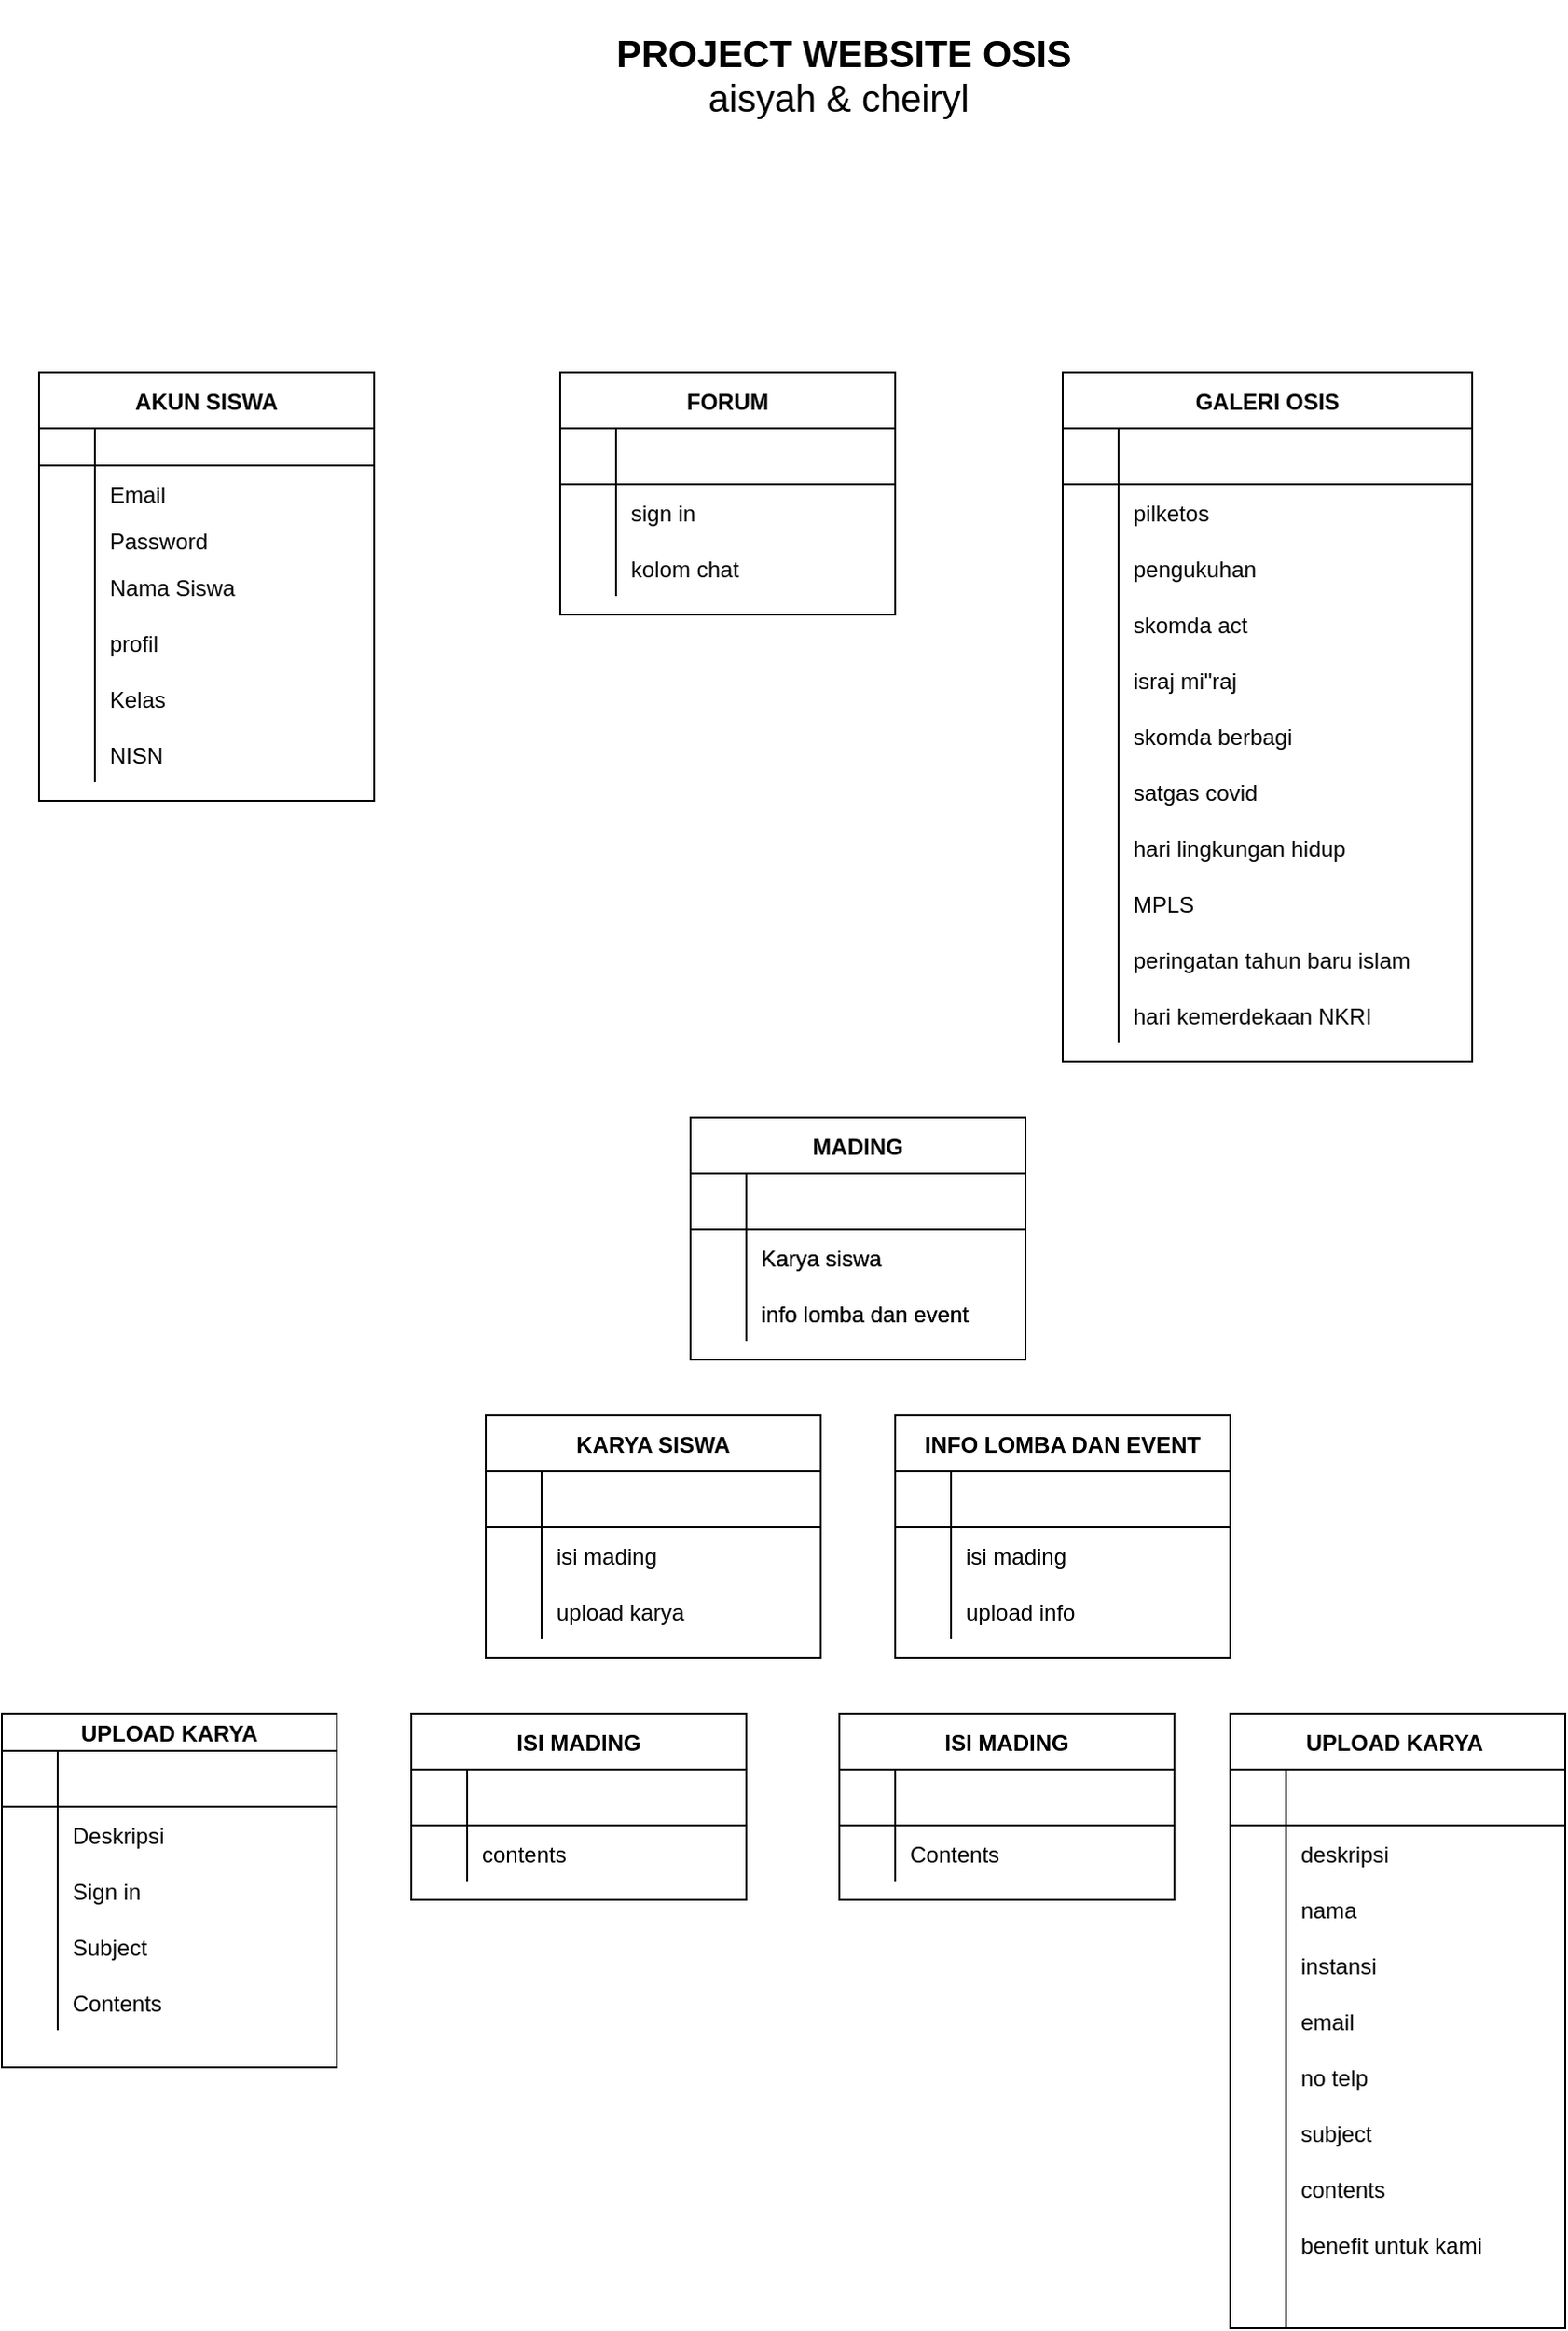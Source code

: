 <mxfile version="15.1.4" type="github">
  <diagram id="heyDnT-MD-f0kGU7w2JP" name="Page-1">
    <mxGraphModel dx="2090" dy="643" grid="1" gridSize="10" guides="1" tooltips="1" connect="1" arrows="1" fold="1" page="1" pageScale="1" pageWidth="850" pageHeight="1100" math="0" shadow="0">
      <root>
        <mxCell id="0" />
        <mxCell id="1" parent="0" />
        <mxCell id="hjJ_T7TfcstUG2nuirOJ-7" value="AKUN SISWA" style="shape=table;startSize=30;container=1;collapsible=1;childLayout=tableLayout;fixedRows=1;rowLines=0;fontStyle=1;align=center;resizeLast=1;" parent="1" vertex="1">
          <mxGeometry x="-820" y="240" width="180" height="230" as="geometry" />
        </mxCell>
        <mxCell id="hjJ_T7TfcstUG2nuirOJ-8" value="" style="shape=partialRectangle;collapsible=0;dropTarget=0;pointerEvents=0;fillColor=none;top=0;left=0;bottom=1;right=0;points=[[0,0.5],[1,0.5]];portConstraint=eastwest;" parent="hjJ_T7TfcstUG2nuirOJ-7" vertex="1">
          <mxGeometry y="30" width="180" height="20" as="geometry" />
        </mxCell>
        <mxCell id="hjJ_T7TfcstUG2nuirOJ-9" value="" style="shape=partialRectangle;connectable=0;fillColor=none;top=0;left=0;bottom=0;right=0;fontStyle=1;overflow=hidden;" parent="hjJ_T7TfcstUG2nuirOJ-8" vertex="1">
          <mxGeometry width="30" height="20" as="geometry" />
        </mxCell>
        <mxCell id="hjJ_T7TfcstUG2nuirOJ-10" value="" style="shape=partialRectangle;connectable=0;fillColor=none;top=0;left=0;bottom=0;right=0;align=left;spacingLeft=6;fontStyle=5;overflow=hidden;" parent="hjJ_T7TfcstUG2nuirOJ-8" vertex="1">
          <mxGeometry x="30" width="150" height="20" as="geometry" />
        </mxCell>
        <mxCell id="hjJ_T7TfcstUG2nuirOJ-11" value="" style="shape=partialRectangle;collapsible=0;dropTarget=0;pointerEvents=0;fillColor=none;top=0;left=0;bottom=0;right=0;points=[[0,0.5],[1,0.5]];portConstraint=eastwest;" parent="hjJ_T7TfcstUG2nuirOJ-7" vertex="1">
          <mxGeometry y="50" width="180" height="30" as="geometry" />
        </mxCell>
        <mxCell id="hjJ_T7TfcstUG2nuirOJ-12" value="" style="shape=partialRectangle;connectable=0;fillColor=none;top=0;left=0;bottom=0;right=0;editable=1;overflow=hidden;" parent="hjJ_T7TfcstUG2nuirOJ-11" vertex="1">
          <mxGeometry width="30" height="30" as="geometry" />
        </mxCell>
        <mxCell id="hjJ_T7TfcstUG2nuirOJ-13" value="Email" style="shape=partialRectangle;connectable=0;fillColor=none;top=0;left=0;bottom=0;right=0;align=left;spacingLeft=6;overflow=hidden;" parent="hjJ_T7TfcstUG2nuirOJ-11" vertex="1">
          <mxGeometry x="30" width="150" height="30" as="geometry" />
        </mxCell>
        <mxCell id="hjJ_T7TfcstUG2nuirOJ-14" value="" style="shape=partialRectangle;collapsible=0;dropTarget=0;pointerEvents=0;fillColor=none;top=0;left=0;bottom=0;right=0;points=[[0,0.5],[1,0.5]];portConstraint=eastwest;" parent="hjJ_T7TfcstUG2nuirOJ-7" vertex="1">
          <mxGeometry y="80" width="180" height="20" as="geometry" />
        </mxCell>
        <mxCell id="hjJ_T7TfcstUG2nuirOJ-15" value="" style="shape=partialRectangle;connectable=0;fillColor=none;top=0;left=0;bottom=0;right=0;editable=1;overflow=hidden;" parent="hjJ_T7TfcstUG2nuirOJ-14" vertex="1">
          <mxGeometry width="30" height="20" as="geometry" />
        </mxCell>
        <mxCell id="hjJ_T7TfcstUG2nuirOJ-16" value="Password" style="shape=partialRectangle;connectable=0;fillColor=none;top=0;left=0;bottom=0;right=0;align=left;spacingLeft=6;overflow=hidden;" parent="hjJ_T7TfcstUG2nuirOJ-14" vertex="1">
          <mxGeometry x="30" width="150" height="20" as="geometry" />
        </mxCell>
        <mxCell id="hjJ_T7TfcstUG2nuirOJ-17" value="" style="shape=partialRectangle;collapsible=0;dropTarget=0;pointerEvents=0;fillColor=none;top=0;left=0;bottom=0;right=0;points=[[0,0.5],[1,0.5]];portConstraint=eastwest;" parent="hjJ_T7TfcstUG2nuirOJ-7" vertex="1">
          <mxGeometry y="100" width="180" height="30" as="geometry" />
        </mxCell>
        <mxCell id="hjJ_T7TfcstUG2nuirOJ-18" value="" style="shape=partialRectangle;connectable=0;fillColor=none;top=0;left=0;bottom=0;right=0;editable=1;overflow=hidden;" parent="hjJ_T7TfcstUG2nuirOJ-17" vertex="1">
          <mxGeometry width="30" height="30" as="geometry" />
        </mxCell>
        <mxCell id="hjJ_T7TfcstUG2nuirOJ-19" value="Nama Siswa" style="shape=partialRectangle;connectable=0;fillColor=none;top=0;left=0;bottom=0;right=0;align=left;spacingLeft=6;overflow=hidden;" parent="hjJ_T7TfcstUG2nuirOJ-17" vertex="1">
          <mxGeometry x="30" width="150" height="30" as="geometry" />
        </mxCell>
        <mxCell id="d8Nx2rKJtawzDlHEP8iE-1" style="shape=partialRectangle;collapsible=0;dropTarget=0;pointerEvents=0;fillColor=none;top=0;left=0;bottom=0;right=0;points=[[0,0.5],[1,0.5]];portConstraint=eastwest;" vertex="1" parent="hjJ_T7TfcstUG2nuirOJ-7">
          <mxGeometry y="130" width="180" height="30" as="geometry" />
        </mxCell>
        <mxCell id="d8Nx2rKJtawzDlHEP8iE-2" style="shape=partialRectangle;connectable=0;fillColor=none;top=0;left=0;bottom=0;right=0;editable=1;overflow=hidden;" vertex="1" parent="d8Nx2rKJtawzDlHEP8iE-1">
          <mxGeometry width="30" height="30" as="geometry" />
        </mxCell>
        <mxCell id="d8Nx2rKJtawzDlHEP8iE-3" value="profil" style="shape=partialRectangle;connectable=0;fillColor=none;top=0;left=0;bottom=0;right=0;align=left;spacingLeft=6;overflow=hidden;" vertex="1" parent="d8Nx2rKJtawzDlHEP8iE-1">
          <mxGeometry x="30" width="150" height="30" as="geometry" />
        </mxCell>
        <mxCell id="hjJ_T7TfcstUG2nuirOJ-20" style="shape=partialRectangle;collapsible=0;dropTarget=0;pointerEvents=0;fillColor=none;top=0;left=0;bottom=0;right=0;points=[[0,0.5],[1,0.5]];portConstraint=eastwest;" parent="hjJ_T7TfcstUG2nuirOJ-7" vertex="1">
          <mxGeometry y="160" width="180" height="30" as="geometry" />
        </mxCell>
        <mxCell id="hjJ_T7TfcstUG2nuirOJ-21" style="shape=partialRectangle;connectable=0;fillColor=none;top=0;left=0;bottom=0;right=0;editable=1;overflow=hidden;" parent="hjJ_T7TfcstUG2nuirOJ-20" vertex="1">
          <mxGeometry width="30" height="30" as="geometry" />
        </mxCell>
        <mxCell id="hjJ_T7TfcstUG2nuirOJ-22" value="Kelas" style="shape=partialRectangle;connectable=0;fillColor=none;top=0;left=0;bottom=0;right=0;align=left;spacingLeft=6;overflow=hidden;" parent="hjJ_T7TfcstUG2nuirOJ-20" vertex="1">
          <mxGeometry x="30" width="150" height="30" as="geometry" />
        </mxCell>
        <mxCell id="hjJ_T7TfcstUG2nuirOJ-23" style="shape=partialRectangle;collapsible=0;dropTarget=0;pointerEvents=0;fillColor=none;top=0;left=0;bottom=0;right=0;points=[[0,0.5],[1,0.5]];portConstraint=eastwest;" parent="hjJ_T7TfcstUG2nuirOJ-7" vertex="1">
          <mxGeometry y="190" width="180" height="30" as="geometry" />
        </mxCell>
        <mxCell id="hjJ_T7TfcstUG2nuirOJ-24" style="shape=partialRectangle;connectable=0;fillColor=none;top=0;left=0;bottom=0;right=0;editable=1;overflow=hidden;" parent="hjJ_T7TfcstUG2nuirOJ-23" vertex="1">
          <mxGeometry width="30" height="30" as="geometry" />
        </mxCell>
        <mxCell id="hjJ_T7TfcstUG2nuirOJ-25" value="NISN" style="shape=partialRectangle;connectable=0;fillColor=none;top=0;left=0;bottom=0;right=0;align=left;spacingLeft=6;overflow=hidden;" parent="hjJ_T7TfcstUG2nuirOJ-23" vertex="1">
          <mxGeometry x="30" width="150" height="30" as="geometry" />
        </mxCell>
        <mxCell id="hjJ_T7TfcstUG2nuirOJ-52" value="GALERI OSIS" style="shape=table;startSize=30;container=1;collapsible=1;childLayout=tableLayout;fixedRows=1;rowLines=0;fontStyle=1;align=center;resizeLast=1;fontColor=#000000;" parent="1" vertex="1">
          <mxGeometry x="-270" y="240" width="220" height="370" as="geometry" />
        </mxCell>
        <mxCell id="hjJ_T7TfcstUG2nuirOJ-53" value="" style="shape=partialRectangle;collapsible=0;dropTarget=0;pointerEvents=0;fillColor=none;top=0;left=0;bottom=1;right=0;points=[[0,0.5],[1,0.5]];portConstraint=eastwest;" parent="hjJ_T7TfcstUG2nuirOJ-52" vertex="1">
          <mxGeometry y="30" width="220" height="30" as="geometry" />
        </mxCell>
        <mxCell id="hjJ_T7TfcstUG2nuirOJ-54" value="" style="shape=partialRectangle;connectable=0;fillColor=none;top=0;left=0;bottom=0;right=0;fontStyle=1;overflow=hidden;" parent="hjJ_T7TfcstUG2nuirOJ-53" vertex="1">
          <mxGeometry width="30" height="30" as="geometry" />
        </mxCell>
        <mxCell id="hjJ_T7TfcstUG2nuirOJ-55" value="" style="shape=partialRectangle;connectable=0;fillColor=none;top=0;left=0;bottom=0;right=0;align=left;spacingLeft=6;fontStyle=5;overflow=hidden;" parent="hjJ_T7TfcstUG2nuirOJ-53" vertex="1">
          <mxGeometry x="30" width="190" height="30" as="geometry" />
        </mxCell>
        <mxCell id="hjJ_T7TfcstUG2nuirOJ-56" value="" style="shape=partialRectangle;collapsible=0;dropTarget=0;pointerEvents=0;fillColor=none;top=0;left=0;bottom=0;right=0;points=[[0,0.5],[1,0.5]];portConstraint=eastwest;" parent="hjJ_T7TfcstUG2nuirOJ-52" vertex="1">
          <mxGeometry y="60" width="220" height="30" as="geometry" />
        </mxCell>
        <mxCell id="hjJ_T7TfcstUG2nuirOJ-57" value="" style="shape=partialRectangle;connectable=0;fillColor=none;top=0;left=0;bottom=0;right=0;editable=1;overflow=hidden;" parent="hjJ_T7TfcstUG2nuirOJ-56" vertex="1">
          <mxGeometry width="30" height="30" as="geometry" />
        </mxCell>
        <mxCell id="hjJ_T7TfcstUG2nuirOJ-58" value="pilketos" style="shape=partialRectangle;connectable=0;fillColor=none;top=0;left=0;bottom=0;right=0;align=left;spacingLeft=6;overflow=hidden;" parent="hjJ_T7TfcstUG2nuirOJ-56" vertex="1">
          <mxGeometry x="30" width="190" height="30" as="geometry" />
        </mxCell>
        <mxCell id="hjJ_T7TfcstUG2nuirOJ-59" value="" style="shape=partialRectangle;collapsible=0;dropTarget=0;pointerEvents=0;fillColor=none;top=0;left=0;bottom=0;right=0;points=[[0,0.5],[1,0.5]];portConstraint=eastwest;" parent="hjJ_T7TfcstUG2nuirOJ-52" vertex="1">
          <mxGeometry y="90" width="220" height="30" as="geometry" />
        </mxCell>
        <mxCell id="hjJ_T7TfcstUG2nuirOJ-60" value="" style="shape=partialRectangle;connectable=0;fillColor=none;top=0;left=0;bottom=0;right=0;editable=1;overflow=hidden;" parent="hjJ_T7TfcstUG2nuirOJ-59" vertex="1">
          <mxGeometry width="30" height="30" as="geometry" />
        </mxCell>
        <mxCell id="hjJ_T7TfcstUG2nuirOJ-61" value="pengukuhan" style="shape=partialRectangle;connectable=0;fillColor=none;top=0;left=0;bottom=0;right=0;align=left;spacingLeft=6;overflow=hidden;" parent="hjJ_T7TfcstUG2nuirOJ-59" vertex="1">
          <mxGeometry x="30" width="190" height="30" as="geometry" />
        </mxCell>
        <mxCell id="hjJ_T7TfcstUG2nuirOJ-62" value="" style="shape=partialRectangle;collapsible=0;dropTarget=0;pointerEvents=0;fillColor=none;top=0;left=0;bottom=0;right=0;points=[[0,0.5],[1,0.5]];portConstraint=eastwest;" parent="hjJ_T7TfcstUG2nuirOJ-52" vertex="1">
          <mxGeometry y="120" width="220" height="30" as="geometry" />
        </mxCell>
        <mxCell id="hjJ_T7TfcstUG2nuirOJ-63" value="" style="shape=partialRectangle;connectable=0;fillColor=none;top=0;left=0;bottom=0;right=0;editable=1;overflow=hidden;" parent="hjJ_T7TfcstUG2nuirOJ-62" vertex="1">
          <mxGeometry width="30" height="30" as="geometry" />
        </mxCell>
        <mxCell id="hjJ_T7TfcstUG2nuirOJ-64" value="skomda act" style="shape=partialRectangle;connectable=0;fillColor=none;top=0;left=0;bottom=0;right=0;align=left;spacingLeft=6;overflow=hidden;" parent="hjJ_T7TfcstUG2nuirOJ-62" vertex="1">
          <mxGeometry x="30" width="190" height="30" as="geometry" />
        </mxCell>
        <mxCell id="hjJ_T7TfcstUG2nuirOJ-65" style="shape=partialRectangle;collapsible=0;dropTarget=0;pointerEvents=0;fillColor=none;top=0;left=0;bottom=0;right=0;points=[[0,0.5],[1,0.5]];portConstraint=eastwest;" parent="hjJ_T7TfcstUG2nuirOJ-52" vertex="1">
          <mxGeometry y="150" width="220" height="30" as="geometry" />
        </mxCell>
        <mxCell id="hjJ_T7TfcstUG2nuirOJ-66" style="shape=partialRectangle;connectable=0;fillColor=none;top=0;left=0;bottom=0;right=0;editable=1;overflow=hidden;" parent="hjJ_T7TfcstUG2nuirOJ-65" vertex="1">
          <mxGeometry width="30" height="30" as="geometry" />
        </mxCell>
        <mxCell id="hjJ_T7TfcstUG2nuirOJ-67" value="israj mi&quot;raj" style="shape=partialRectangle;connectable=0;fillColor=none;top=0;left=0;bottom=0;right=0;align=left;spacingLeft=6;overflow=hidden;" parent="hjJ_T7TfcstUG2nuirOJ-65" vertex="1">
          <mxGeometry x="30" width="190" height="30" as="geometry" />
        </mxCell>
        <mxCell id="hjJ_T7TfcstUG2nuirOJ-68" style="shape=partialRectangle;collapsible=0;dropTarget=0;pointerEvents=0;fillColor=none;top=0;left=0;bottom=0;right=0;points=[[0,0.5],[1,0.5]];portConstraint=eastwest;" parent="hjJ_T7TfcstUG2nuirOJ-52" vertex="1">
          <mxGeometry y="180" width="220" height="30" as="geometry" />
        </mxCell>
        <mxCell id="hjJ_T7TfcstUG2nuirOJ-69" style="shape=partialRectangle;connectable=0;fillColor=none;top=0;left=0;bottom=0;right=0;editable=1;overflow=hidden;" parent="hjJ_T7TfcstUG2nuirOJ-68" vertex="1">
          <mxGeometry width="30" height="30" as="geometry" />
        </mxCell>
        <mxCell id="hjJ_T7TfcstUG2nuirOJ-70" value="skomda berbagi" style="shape=partialRectangle;connectable=0;fillColor=none;top=0;left=0;bottom=0;right=0;align=left;spacingLeft=6;overflow=hidden;" parent="hjJ_T7TfcstUG2nuirOJ-68" vertex="1">
          <mxGeometry x="30" width="190" height="30" as="geometry" />
        </mxCell>
        <mxCell id="hjJ_T7TfcstUG2nuirOJ-71" style="shape=partialRectangle;collapsible=0;dropTarget=0;pointerEvents=0;fillColor=none;top=0;left=0;bottom=0;right=0;points=[[0,0.5],[1,0.5]];portConstraint=eastwest;" parent="hjJ_T7TfcstUG2nuirOJ-52" vertex="1">
          <mxGeometry y="210" width="220" height="30" as="geometry" />
        </mxCell>
        <mxCell id="hjJ_T7TfcstUG2nuirOJ-72" style="shape=partialRectangle;connectable=0;fillColor=none;top=0;left=0;bottom=0;right=0;editable=1;overflow=hidden;" parent="hjJ_T7TfcstUG2nuirOJ-71" vertex="1">
          <mxGeometry width="30" height="30" as="geometry" />
        </mxCell>
        <mxCell id="hjJ_T7TfcstUG2nuirOJ-73" value="satgas covid " style="shape=partialRectangle;connectable=0;fillColor=none;top=0;left=0;bottom=0;right=0;align=left;spacingLeft=6;overflow=hidden;" parent="hjJ_T7TfcstUG2nuirOJ-71" vertex="1">
          <mxGeometry x="30" width="190" height="30" as="geometry" />
        </mxCell>
        <mxCell id="hjJ_T7TfcstUG2nuirOJ-74" style="shape=partialRectangle;collapsible=0;dropTarget=0;pointerEvents=0;fillColor=none;top=0;left=0;bottom=0;right=0;points=[[0,0.5],[1,0.5]];portConstraint=eastwest;" parent="hjJ_T7TfcstUG2nuirOJ-52" vertex="1">
          <mxGeometry y="240" width="220" height="30" as="geometry" />
        </mxCell>
        <mxCell id="hjJ_T7TfcstUG2nuirOJ-75" style="shape=partialRectangle;connectable=0;fillColor=none;top=0;left=0;bottom=0;right=0;editable=1;overflow=hidden;" parent="hjJ_T7TfcstUG2nuirOJ-74" vertex="1">
          <mxGeometry width="30" height="30" as="geometry" />
        </mxCell>
        <mxCell id="hjJ_T7TfcstUG2nuirOJ-76" value="hari lingkungan hidup" style="shape=partialRectangle;connectable=0;fillColor=none;top=0;left=0;bottom=0;right=0;align=left;spacingLeft=6;overflow=hidden;" parent="hjJ_T7TfcstUG2nuirOJ-74" vertex="1">
          <mxGeometry x="30" width="190" height="30" as="geometry" />
        </mxCell>
        <mxCell id="hjJ_T7TfcstUG2nuirOJ-77" style="shape=partialRectangle;collapsible=0;dropTarget=0;pointerEvents=0;fillColor=none;top=0;left=0;bottom=0;right=0;points=[[0,0.5],[1,0.5]];portConstraint=eastwest;" parent="hjJ_T7TfcstUG2nuirOJ-52" vertex="1">
          <mxGeometry y="270" width="220" height="30" as="geometry" />
        </mxCell>
        <mxCell id="hjJ_T7TfcstUG2nuirOJ-78" style="shape=partialRectangle;connectable=0;fillColor=none;top=0;left=0;bottom=0;right=0;editable=1;overflow=hidden;" parent="hjJ_T7TfcstUG2nuirOJ-77" vertex="1">
          <mxGeometry width="30" height="30" as="geometry" />
        </mxCell>
        <mxCell id="hjJ_T7TfcstUG2nuirOJ-79" value="MPLS" style="shape=partialRectangle;connectable=0;fillColor=none;top=0;left=0;bottom=0;right=0;align=left;spacingLeft=6;overflow=hidden;" parent="hjJ_T7TfcstUG2nuirOJ-77" vertex="1">
          <mxGeometry x="30" width="190" height="30" as="geometry" />
        </mxCell>
        <mxCell id="hjJ_T7TfcstUG2nuirOJ-80" style="shape=partialRectangle;collapsible=0;dropTarget=0;pointerEvents=0;fillColor=none;top=0;left=0;bottom=0;right=0;points=[[0,0.5],[1,0.5]];portConstraint=eastwest;" parent="hjJ_T7TfcstUG2nuirOJ-52" vertex="1">
          <mxGeometry y="300" width="220" height="30" as="geometry" />
        </mxCell>
        <mxCell id="hjJ_T7TfcstUG2nuirOJ-81" style="shape=partialRectangle;connectable=0;fillColor=none;top=0;left=0;bottom=0;right=0;editable=1;overflow=hidden;" parent="hjJ_T7TfcstUG2nuirOJ-80" vertex="1">
          <mxGeometry width="30" height="30" as="geometry" />
        </mxCell>
        <mxCell id="hjJ_T7TfcstUG2nuirOJ-82" value="peringatan tahun baru islam" style="shape=partialRectangle;connectable=0;fillColor=none;top=0;left=0;bottom=0;right=0;align=left;spacingLeft=6;overflow=hidden;" parent="hjJ_T7TfcstUG2nuirOJ-80" vertex="1">
          <mxGeometry x="30" width="190" height="30" as="geometry" />
        </mxCell>
        <mxCell id="hjJ_T7TfcstUG2nuirOJ-83" style="shape=partialRectangle;collapsible=0;dropTarget=0;pointerEvents=0;fillColor=none;top=0;left=0;bottom=0;right=0;points=[[0,0.5],[1,0.5]];portConstraint=eastwest;" parent="hjJ_T7TfcstUG2nuirOJ-52" vertex="1">
          <mxGeometry y="330" width="220" height="30" as="geometry" />
        </mxCell>
        <mxCell id="hjJ_T7TfcstUG2nuirOJ-84" style="shape=partialRectangle;connectable=0;fillColor=none;top=0;left=0;bottom=0;right=0;editable=1;overflow=hidden;" parent="hjJ_T7TfcstUG2nuirOJ-83" vertex="1">
          <mxGeometry width="30" height="30" as="geometry" />
        </mxCell>
        <mxCell id="hjJ_T7TfcstUG2nuirOJ-85" value="hari kemerdekaan NKRI" style="shape=partialRectangle;connectable=0;fillColor=none;top=0;left=0;bottom=0;right=0;align=left;spacingLeft=6;overflow=hidden;" parent="hjJ_T7TfcstUG2nuirOJ-83" vertex="1">
          <mxGeometry x="30" width="190" height="30" as="geometry" />
        </mxCell>
        <mxCell id="hjJ_T7TfcstUG2nuirOJ-86" value="FORUM" style="shape=table;startSize=30;container=1;collapsible=1;childLayout=tableLayout;fixedRows=1;rowLines=0;fontStyle=1;align=center;resizeLast=1;fontColor=#000000;" parent="1" vertex="1">
          <mxGeometry x="-540" y="240" width="180" height="130" as="geometry" />
        </mxCell>
        <mxCell id="hjJ_T7TfcstUG2nuirOJ-87" value="" style="shape=partialRectangle;collapsible=0;dropTarget=0;pointerEvents=0;fillColor=none;top=0;left=0;bottom=1;right=0;points=[[0,0.5],[1,0.5]];portConstraint=eastwest;" parent="hjJ_T7TfcstUG2nuirOJ-86" vertex="1">
          <mxGeometry y="30" width="180" height="30" as="geometry" />
        </mxCell>
        <mxCell id="hjJ_T7TfcstUG2nuirOJ-88" value="" style="shape=partialRectangle;connectable=0;fillColor=none;top=0;left=0;bottom=0;right=0;fontStyle=1;overflow=hidden;" parent="hjJ_T7TfcstUG2nuirOJ-87" vertex="1">
          <mxGeometry width="30" height="30" as="geometry" />
        </mxCell>
        <mxCell id="hjJ_T7TfcstUG2nuirOJ-89" value="" style="shape=partialRectangle;connectable=0;fillColor=none;top=0;left=0;bottom=0;right=0;align=left;spacingLeft=6;fontStyle=5;overflow=hidden;" parent="hjJ_T7TfcstUG2nuirOJ-87" vertex="1">
          <mxGeometry x="30" width="150" height="30" as="geometry" />
        </mxCell>
        <mxCell id="hjJ_T7TfcstUG2nuirOJ-90" value="" style="shape=partialRectangle;collapsible=0;dropTarget=0;pointerEvents=0;fillColor=none;top=0;left=0;bottom=0;right=0;points=[[0,0.5],[1,0.5]];portConstraint=eastwest;" parent="hjJ_T7TfcstUG2nuirOJ-86" vertex="1">
          <mxGeometry y="60" width="180" height="30" as="geometry" />
        </mxCell>
        <mxCell id="hjJ_T7TfcstUG2nuirOJ-91" value="" style="shape=partialRectangle;connectable=0;fillColor=none;top=0;left=0;bottom=0;right=0;editable=1;overflow=hidden;" parent="hjJ_T7TfcstUG2nuirOJ-90" vertex="1">
          <mxGeometry width="30" height="30" as="geometry" />
        </mxCell>
        <mxCell id="hjJ_T7TfcstUG2nuirOJ-92" value="sign in" style="shape=partialRectangle;connectable=0;fillColor=none;top=0;left=0;bottom=0;right=0;align=left;spacingLeft=6;overflow=hidden;" parent="hjJ_T7TfcstUG2nuirOJ-90" vertex="1">
          <mxGeometry x="30" width="150" height="30" as="geometry" />
        </mxCell>
        <mxCell id="hjJ_T7TfcstUG2nuirOJ-93" value="" style="shape=partialRectangle;collapsible=0;dropTarget=0;pointerEvents=0;fillColor=none;top=0;left=0;bottom=0;right=0;points=[[0,0.5],[1,0.5]];portConstraint=eastwest;" parent="hjJ_T7TfcstUG2nuirOJ-86" vertex="1">
          <mxGeometry y="90" width="180" height="30" as="geometry" />
        </mxCell>
        <mxCell id="hjJ_T7TfcstUG2nuirOJ-94" value="" style="shape=partialRectangle;connectable=0;fillColor=none;top=0;left=0;bottom=0;right=0;editable=1;overflow=hidden;" parent="hjJ_T7TfcstUG2nuirOJ-93" vertex="1">
          <mxGeometry width="30" height="30" as="geometry" />
        </mxCell>
        <mxCell id="hjJ_T7TfcstUG2nuirOJ-95" value="kolom chat" style="shape=partialRectangle;connectable=0;fillColor=none;top=0;left=0;bottom=0;right=0;align=left;spacingLeft=6;overflow=hidden;" parent="hjJ_T7TfcstUG2nuirOJ-93" vertex="1">
          <mxGeometry x="30" width="150" height="30" as="geometry" />
        </mxCell>
        <mxCell id="-sHAoICdknif9bOO1UPo-20" value="MADING" style="shape=table;startSize=30;container=1;collapsible=1;childLayout=tableLayout;fixedRows=1;rowLines=0;fontStyle=1;align=center;resizeLast=1;fontColor=#000000;" parent="1" vertex="1">
          <mxGeometry x="-470" y="640" width="180" height="130" as="geometry" />
        </mxCell>
        <mxCell id="-sHAoICdknif9bOO1UPo-21" value="" style="shape=partialRectangle;collapsible=0;dropTarget=0;pointerEvents=0;fillColor=none;top=0;left=0;bottom=1;right=0;points=[[0,0.5],[1,0.5]];portConstraint=eastwest;" parent="-sHAoICdknif9bOO1UPo-20" vertex="1">
          <mxGeometry y="30" width="180" height="30" as="geometry" />
        </mxCell>
        <mxCell id="-sHAoICdknif9bOO1UPo-22" value="" style="shape=partialRectangle;connectable=0;fillColor=none;top=0;left=0;bottom=0;right=0;fontStyle=1;overflow=hidden;" parent="-sHAoICdknif9bOO1UPo-21" vertex="1">
          <mxGeometry width="30" height="30" as="geometry" />
        </mxCell>
        <mxCell id="-sHAoICdknif9bOO1UPo-23" value="" style="shape=partialRectangle;connectable=0;fillColor=none;top=0;left=0;bottom=0;right=0;align=left;spacingLeft=6;fontStyle=5;overflow=hidden;" parent="-sHAoICdknif9bOO1UPo-21" vertex="1">
          <mxGeometry x="30" width="150" height="30" as="geometry" />
        </mxCell>
        <mxCell id="-sHAoICdknif9bOO1UPo-24" value="" style="shape=partialRectangle;collapsible=0;dropTarget=0;pointerEvents=0;fillColor=none;top=0;left=0;bottom=0;right=0;points=[[0,0.5],[1,0.5]];portConstraint=eastwest;" parent="-sHAoICdknif9bOO1UPo-20" vertex="1">
          <mxGeometry y="60" width="180" height="30" as="geometry" />
        </mxCell>
        <mxCell id="-sHAoICdknif9bOO1UPo-25" value="" style="shape=partialRectangle;connectable=0;fillColor=none;top=0;left=0;bottom=0;right=0;editable=1;overflow=hidden;" parent="-sHAoICdknif9bOO1UPo-24" vertex="1">
          <mxGeometry width="30" height="30" as="geometry" />
        </mxCell>
        <mxCell id="-sHAoICdknif9bOO1UPo-26" value="Karya siswa" style="shape=partialRectangle;connectable=0;fillColor=none;top=0;left=0;bottom=0;right=0;align=left;spacingLeft=6;overflow=hidden;" parent="-sHAoICdknif9bOO1UPo-24" vertex="1">
          <mxGeometry x="30" width="150" height="30" as="geometry" />
        </mxCell>
        <mxCell id="-sHAoICdknif9bOO1UPo-27" value="" style="shape=partialRectangle;collapsible=0;dropTarget=0;pointerEvents=0;fillColor=none;top=0;left=0;bottom=0;right=0;points=[[0,0.5],[1,0.5]];portConstraint=eastwest;" parent="-sHAoICdknif9bOO1UPo-20" vertex="1">
          <mxGeometry y="90" width="180" height="30" as="geometry" />
        </mxCell>
        <mxCell id="-sHAoICdknif9bOO1UPo-28" value="" style="shape=partialRectangle;connectable=0;fillColor=none;top=0;left=0;bottom=0;right=0;editable=1;overflow=hidden;" parent="-sHAoICdknif9bOO1UPo-27" vertex="1">
          <mxGeometry width="30" height="30" as="geometry" />
        </mxCell>
        <mxCell id="-sHAoICdknif9bOO1UPo-29" value="info lomba dan event" style="shape=partialRectangle;connectable=0;fillColor=none;top=0;left=0;bottom=0;right=0;align=left;spacingLeft=6;overflow=hidden;" parent="-sHAoICdknif9bOO1UPo-27" vertex="1">
          <mxGeometry x="30" width="150" height="30" as="geometry" />
        </mxCell>
        <mxCell id="-sHAoICdknif9bOO1UPo-33" value="ISI MADING" style="shape=table;startSize=30;container=1;collapsible=1;childLayout=tableLayout;fixedRows=1;rowLines=0;fontStyle=1;align=center;resizeLast=1;fontColor=#000000;" parent="1" vertex="1">
          <mxGeometry x="-390" y="960" width="180" height="100" as="geometry" />
        </mxCell>
        <mxCell id="-sHAoICdknif9bOO1UPo-34" value="" style="shape=partialRectangle;collapsible=0;dropTarget=0;pointerEvents=0;fillColor=none;top=0;left=0;bottom=1;right=0;points=[[0,0.5],[1,0.5]];portConstraint=eastwest;" parent="-sHAoICdknif9bOO1UPo-33" vertex="1">
          <mxGeometry y="30" width="180" height="30" as="geometry" />
        </mxCell>
        <mxCell id="-sHAoICdknif9bOO1UPo-35" value="" style="shape=partialRectangle;connectable=0;fillColor=none;top=0;left=0;bottom=0;right=0;fontStyle=1;overflow=hidden;" parent="-sHAoICdknif9bOO1UPo-34" vertex="1">
          <mxGeometry width="30" height="30" as="geometry" />
        </mxCell>
        <mxCell id="-sHAoICdknif9bOO1UPo-36" value="" style="shape=partialRectangle;connectable=0;fillColor=none;top=0;left=0;bottom=0;right=0;align=left;spacingLeft=6;fontStyle=5;overflow=hidden;" parent="-sHAoICdknif9bOO1UPo-34" vertex="1">
          <mxGeometry x="30" width="150" height="30" as="geometry" />
        </mxCell>
        <mxCell id="-sHAoICdknif9bOO1UPo-37" value="" style="shape=partialRectangle;collapsible=0;dropTarget=0;pointerEvents=0;fillColor=none;top=0;left=0;bottom=0;right=0;points=[[0,0.5],[1,0.5]];portConstraint=eastwest;" parent="-sHAoICdknif9bOO1UPo-33" vertex="1">
          <mxGeometry y="60" width="180" height="30" as="geometry" />
        </mxCell>
        <mxCell id="-sHAoICdknif9bOO1UPo-38" value="" style="shape=partialRectangle;connectable=0;fillColor=none;top=0;left=0;bottom=0;right=0;editable=1;overflow=hidden;" parent="-sHAoICdknif9bOO1UPo-37" vertex="1">
          <mxGeometry width="30" height="30" as="geometry" />
        </mxCell>
        <mxCell id="-sHAoICdknif9bOO1UPo-39" value="Contents" style="shape=partialRectangle;connectable=0;fillColor=none;top=0;left=0;bottom=0;right=0;align=left;spacingLeft=6;overflow=hidden;" parent="-sHAoICdknif9bOO1UPo-37" vertex="1">
          <mxGeometry x="30" width="150" height="30" as="geometry" />
        </mxCell>
        <mxCell id="-sHAoICdknif9bOO1UPo-43" value="UPLOAD KARYA" style="shape=table;startSize=20;container=1;collapsible=1;childLayout=tableLayout;fixedRows=1;rowLines=0;fontStyle=1;align=center;resizeLast=1;fontColor=#000000;" parent="1" vertex="1">
          <mxGeometry x="-840" y="960" width="180" height="190" as="geometry" />
        </mxCell>
        <mxCell id="-sHAoICdknif9bOO1UPo-44" value="" style="shape=partialRectangle;collapsible=0;dropTarget=0;pointerEvents=0;fillColor=none;top=0;left=0;bottom=1;right=0;points=[[0,0.5],[1,0.5]];portConstraint=eastwest;" parent="-sHAoICdknif9bOO1UPo-43" vertex="1">
          <mxGeometry y="20" width="180" height="30" as="geometry" />
        </mxCell>
        <mxCell id="-sHAoICdknif9bOO1UPo-45" value="" style="shape=partialRectangle;connectable=0;fillColor=none;top=0;left=0;bottom=0;right=0;fontStyle=1;overflow=hidden;" parent="-sHAoICdknif9bOO1UPo-44" vertex="1">
          <mxGeometry width="30" height="30" as="geometry" />
        </mxCell>
        <mxCell id="-sHAoICdknif9bOO1UPo-46" value="" style="shape=partialRectangle;connectable=0;fillColor=none;top=0;left=0;bottom=0;right=0;align=left;spacingLeft=6;fontStyle=5;overflow=hidden;" parent="-sHAoICdknif9bOO1UPo-44" vertex="1">
          <mxGeometry x="30" width="150" height="30" as="geometry" />
        </mxCell>
        <mxCell id="-sHAoICdknif9bOO1UPo-47" value="" style="shape=partialRectangle;collapsible=0;dropTarget=0;pointerEvents=0;fillColor=none;top=0;left=0;bottom=0;right=0;points=[[0,0.5],[1,0.5]];portConstraint=eastwest;" parent="-sHAoICdknif9bOO1UPo-43" vertex="1">
          <mxGeometry y="50" width="180" height="30" as="geometry" />
        </mxCell>
        <mxCell id="-sHAoICdknif9bOO1UPo-48" value="" style="shape=partialRectangle;connectable=0;fillColor=none;top=0;left=0;bottom=0;right=0;editable=1;overflow=hidden;" parent="-sHAoICdknif9bOO1UPo-47" vertex="1">
          <mxGeometry width="30" height="30" as="geometry" />
        </mxCell>
        <mxCell id="-sHAoICdknif9bOO1UPo-49" value="Deskripsi" style="shape=partialRectangle;connectable=0;fillColor=none;top=0;left=0;bottom=0;right=0;align=left;spacingLeft=6;overflow=hidden;" parent="-sHAoICdknif9bOO1UPo-47" vertex="1">
          <mxGeometry x="30" width="150" height="30" as="geometry" />
        </mxCell>
        <mxCell id="-sHAoICdknif9bOO1UPo-50" value="" style="shape=partialRectangle;collapsible=0;dropTarget=0;pointerEvents=0;fillColor=none;top=0;left=0;bottom=0;right=0;points=[[0,0.5],[1,0.5]];portConstraint=eastwest;" parent="-sHAoICdknif9bOO1UPo-43" vertex="1">
          <mxGeometry y="80" width="180" height="30" as="geometry" />
        </mxCell>
        <mxCell id="-sHAoICdknif9bOO1UPo-51" value="" style="shape=partialRectangle;connectable=0;fillColor=none;top=0;left=0;bottom=0;right=0;editable=1;overflow=hidden;" parent="-sHAoICdknif9bOO1UPo-50" vertex="1">
          <mxGeometry width="30" height="30" as="geometry" />
        </mxCell>
        <mxCell id="-sHAoICdknif9bOO1UPo-52" value="Sign in" style="shape=partialRectangle;connectable=0;fillColor=none;top=0;left=0;bottom=0;right=0;align=left;spacingLeft=6;overflow=hidden;" parent="-sHAoICdknif9bOO1UPo-50" vertex="1">
          <mxGeometry x="30" width="150" height="30" as="geometry" />
        </mxCell>
        <mxCell id="-sHAoICdknif9bOO1UPo-53" style="shape=partialRectangle;collapsible=0;dropTarget=0;pointerEvents=0;fillColor=none;top=0;left=0;bottom=0;right=0;points=[[0,0.5],[1,0.5]];portConstraint=eastwest;" parent="-sHAoICdknif9bOO1UPo-43" vertex="1">
          <mxGeometry y="110" width="180" height="30" as="geometry" />
        </mxCell>
        <mxCell id="-sHAoICdknif9bOO1UPo-54" style="shape=partialRectangle;connectable=0;fillColor=none;top=0;left=0;bottom=0;right=0;editable=1;overflow=hidden;" parent="-sHAoICdknif9bOO1UPo-53" vertex="1">
          <mxGeometry width="30" height="30" as="geometry" />
        </mxCell>
        <mxCell id="-sHAoICdknif9bOO1UPo-55" value="Subject" style="shape=partialRectangle;connectable=0;fillColor=none;top=0;left=0;bottom=0;right=0;align=left;spacingLeft=6;overflow=hidden;" parent="-sHAoICdknif9bOO1UPo-53" vertex="1">
          <mxGeometry x="30" width="150" height="30" as="geometry" />
        </mxCell>
        <mxCell id="-sHAoICdknif9bOO1UPo-56" style="shape=partialRectangle;collapsible=0;dropTarget=0;pointerEvents=0;fillColor=none;top=0;left=0;bottom=0;right=0;points=[[0,0.5],[1,0.5]];portConstraint=eastwest;" parent="-sHAoICdknif9bOO1UPo-43" vertex="1">
          <mxGeometry y="140" width="180" height="30" as="geometry" />
        </mxCell>
        <mxCell id="-sHAoICdknif9bOO1UPo-57" style="shape=partialRectangle;connectable=0;fillColor=none;top=0;left=0;bottom=0;right=0;editable=1;overflow=hidden;" parent="-sHAoICdknif9bOO1UPo-56" vertex="1">
          <mxGeometry width="30" height="30" as="geometry" />
        </mxCell>
        <mxCell id="-sHAoICdknif9bOO1UPo-58" value="Contents" style="shape=partialRectangle;connectable=0;fillColor=none;top=0;left=0;bottom=0;right=0;align=left;spacingLeft=6;overflow=hidden;" parent="-sHAoICdknif9bOO1UPo-56" vertex="1">
          <mxGeometry x="30" width="150" height="30" as="geometry" />
        </mxCell>
        <mxCell id="hjJ_T7TfcstUG2nuirOJ-125" value="UPLOAD KARYA " style="shape=table;startSize=30;container=1;collapsible=1;childLayout=tableLayout;fixedRows=1;rowLines=0;fontStyle=1;align=center;resizeLast=1;fontColor=#000000;" parent="1" vertex="1">
          <mxGeometry x="-180" y="960" width="180" height="330" as="geometry" />
        </mxCell>
        <mxCell id="hjJ_T7TfcstUG2nuirOJ-126" value="" style="shape=partialRectangle;collapsible=0;dropTarget=0;pointerEvents=0;fillColor=none;top=0;left=0;bottom=1;right=0;points=[[0,0.5],[1,0.5]];portConstraint=eastwest;" parent="hjJ_T7TfcstUG2nuirOJ-125" vertex="1">
          <mxGeometry y="30" width="180" height="30" as="geometry" />
        </mxCell>
        <mxCell id="hjJ_T7TfcstUG2nuirOJ-127" value="" style="shape=partialRectangle;connectable=0;fillColor=none;top=0;left=0;bottom=0;right=0;fontStyle=1;overflow=hidden;" parent="hjJ_T7TfcstUG2nuirOJ-126" vertex="1">
          <mxGeometry width="30" height="30" as="geometry" />
        </mxCell>
        <mxCell id="hjJ_T7TfcstUG2nuirOJ-128" value="" style="shape=partialRectangle;connectable=0;fillColor=none;top=0;left=0;bottom=0;right=0;align=left;spacingLeft=6;fontStyle=5;overflow=hidden;" parent="hjJ_T7TfcstUG2nuirOJ-126" vertex="1">
          <mxGeometry x="30" width="150" height="30" as="geometry" />
        </mxCell>
        <mxCell id="hjJ_T7TfcstUG2nuirOJ-129" value="" style="shape=partialRectangle;collapsible=0;dropTarget=0;pointerEvents=0;fillColor=none;top=0;left=0;bottom=0;right=0;points=[[0,0.5],[1,0.5]];portConstraint=eastwest;" parent="hjJ_T7TfcstUG2nuirOJ-125" vertex="1">
          <mxGeometry y="60" width="180" height="30" as="geometry" />
        </mxCell>
        <mxCell id="hjJ_T7TfcstUG2nuirOJ-130" value="" style="shape=partialRectangle;connectable=0;fillColor=none;top=0;left=0;bottom=0;right=0;editable=1;overflow=hidden;" parent="hjJ_T7TfcstUG2nuirOJ-129" vertex="1">
          <mxGeometry width="30" height="30" as="geometry" />
        </mxCell>
        <mxCell id="hjJ_T7TfcstUG2nuirOJ-131" value="deskripsi" style="shape=partialRectangle;connectable=0;fillColor=none;top=0;left=0;bottom=0;right=0;align=left;spacingLeft=6;overflow=hidden;" parent="hjJ_T7TfcstUG2nuirOJ-129" vertex="1">
          <mxGeometry x="30" width="150" height="30" as="geometry" />
        </mxCell>
        <mxCell id="hjJ_T7TfcstUG2nuirOJ-132" value="" style="shape=partialRectangle;collapsible=0;dropTarget=0;pointerEvents=0;fillColor=none;top=0;left=0;bottom=0;right=0;points=[[0,0.5],[1,0.5]];portConstraint=eastwest;" parent="hjJ_T7TfcstUG2nuirOJ-125" vertex="1">
          <mxGeometry y="90" width="180" height="30" as="geometry" />
        </mxCell>
        <mxCell id="hjJ_T7TfcstUG2nuirOJ-133" value="" style="shape=partialRectangle;connectable=0;fillColor=none;top=0;left=0;bottom=0;right=0;editable=1;overflow=hidden;" parent="hjJ_T7TfcstUG2nuirOJ-132" vertex="1">
          <mxGeometry width="30" height="30" as="geometry" />
        </mxCell>
        <mxCell id="hjJ_T7TfcstUG2nuirOJ-134" value="nama" style="shape=partialRectangle;connectable=0;fillColor=none;top=0;left=0;bottom=0;right=0;align=left;spacingLeft=6;overflow=hidden;" parent="hjJ_T7TfcstUG2nuirOJ-132" vertex="1">
          <mxGeometry x="30" width="150" height="30" as="geometry" />
        </mxCell>
        <mxCell id="hjJ_T7TfcstUG2nuirOJ-135" value="" style="shape=partialRectangle;collapsible=0;dropTarget=0;pointerEvents=0;fillColor=none;top=0;left=0;bottom=0;right=0;points=[[0,0.5],[1,0.5]];portConstraint=eastwest;" parent="hjJ_T7TfcstUG2nuirOJ-125" vertex="1">
          <mxGeometry y="120" width="180" height="30" as="geometry" />
        </mxCell>
        <mxCell id="hjJ_T7TfcstUG2nuirOJ-136" value="" style="shape=partialRectangle;connectable=0;fillColor=none;top=0;left=0;bottom=0;right=0;editable=1;overflow=hidden;" parent="hjJ_T7TfcstUG2nuirOJ-135" vertex="1">
          <mxGeometry width="30" height="30" as="geometry" />
        </mxCell>
        <mxCell id="hjJ_T7TfcstUG2nuirOJ-137" value="instansi" style="shape=partialRectangle;connectable=0;fillColor=none;top=0;left=0;bottom=0;right=0;align=left;spacingLeft=6;overflow=hidden;" parent="hjJ_T7TfcstUG2nuirOJ-135" vertex="1">
          <mxGeometry x="30" width="150" height="30" as="geometry" />
        </mxCell>
        <mxCell id="hjJ_T7TfcstUG2nuirOJ-138" style="shape=partialRectangle;collapsible=0;dropTarget=0;pointerEvents=0;fillColor=none;top=0;left=0;bottom=0;right=0;points=[[0,0.5],[1,0.5]];portConstraint=eastwest;" parent="hjJ_T7TfcstUG2nuirOJ-125" vertex="1">
          <mxGeometry y="150" width="180" height="30" as="geometry" />
        </mxCell>
        <mxCell id="hjJ_T7TfcstUG2nuirOJ-139" style="shape=partialRectangle;connectable=0;fillColor=none;top=0;left=0;bottom=0;right=0;editable=1;overflow=hidden;" parent="hjJ_T7TfcstUG2nuirOJ-138" vertex="1">
          <mxGeometry width="30" height="30" as="geometry" />
        </mxCell>
        <mxCell id="hjJ_T7TfcstUG2nuirOJ-140" value="email" style="shape=partialRectangle;connectable=0;fillColor=none;top=0;left=0;bottom=0;right=0;align=left;spacingLeft=6;overflow=hidden;" parent="hjJ_T7TfcstUG2nuirOJ-138" vertex="1">
          <mxGeometry x="30" width="150" height="30" as="geometry" />
        </mxCell>
        <mxCell id="hjJ_T7TfcstUG2nuirOJ-141" style="shape=partialRectangle;collapsible=0;dropTarget=0;pointerEvents=0;fillColor=none;top=0;left=0;bottom=0;right=0;points=[[0,0.5],[1,0.5]];portConstraint=eastwest;" parent="hjJ_T7TfcstUG2nuirOJ-125" vertex="1">
          <mxGeometry y="180" width="180" height="30" as="geometry" />
        </mxCell>
        <mxCell id="hjJ_T7TfcstUG2nuirOJ-142" style="shape=partialRectangle;connectable=0;fillColor=none;top=0;left=0;bottom=0;right=0;editable=1;overflow=hidden;" parent="hjJ_T7TfcstUG2nuirOJ-141" vertex="1">
          <mxGeometry width="30" height="30" as="geometry" />
        </mxCell>
        <mxCell id="hjJ_T7TfcstUG2nuirOJ-143" value="no telp" style="shape=partialRectangle;connectable=0;fillColor=none;top=0;left=0;bottom=0;right=0;align=left;spacingLeft=6;overflow=hidden;" parent="hjJ_T7TfcstUG2nuirOJ-141" vertex="1">
          <mxGeometry x="30" width="150" height="30" as="geometry" />
        </mxCell>
        <mxCell id="hjJ_T7TfcstUG2nuirOJ-144" style="shape=partialRectangle;collapsible=0;dropTarget=0;pointerEvents=0;fillColor=none;top=0;left=0;bottom=0;right=0;points=[[0,0.5],[1,0.5]];portConstraint=eastwest;" parent="hjJ_T7TfcstUG2nuirOJ-125" vertex="1">
          <mxGeometry y="210" width="180" height="30" as="geometry" />
        </mxCell>
        <mxCell id="hjJ_T7TfcstUG2nuirOJ-145" style="shape=partialRectangle;connectable=0;fillColor=none;top=0;left=0;bottom=0;right=0;editable=1;overflow=hidden;" parent="hjJ_T7TfcstUG2nuirOJ-144" vertex="1">
          <mxGeometry width="30" height="30" as="geometry" />
        </mxCell>
        <mxCell id="hjJ_T7TfcstUG2nuirOJ-146" value="subject" style="shape=partialRectangle;connectable=0;fillColor=none;top=0;left=0;bottom=0;right=0;align=left;spacingLeft=6;overflow=hidden;" parent="hjJ_T7TfcstUG2nuirOJ-144" vertex="1">
          <mxGeometry x="30" width="150" height="30" as="geometry" />
        </mxCell>
        <mxCell id="hjJ_T7TfcstUG2nuirOJ-147" style="shape=partialRectangle;collapsible=0;dropTarget=0;pointerEvents=0;fillColor=none;top=0;left=0;bottom=0;right=0;points=[[0,0.5],[1,0.5]];portConstraint=eastwest;" parent="hjJ_T7TfcstUG2nuirOJ-125" vertex="1">
          <mxGeometry y="240" width="180" height="30" as="geometry" />
        </mxCell>
        <mxCell id="hjJ_T7TfcstUG2nuirOJ-148" style="shape=partialRectangle;connectable=0;fillColor=none;top=0;left=0;bottom=0;right=0;editable=1;overflow=hidden;" parent="hjJ_T7TfcstUG2nuirOJ-147" vertex="1">
          <mxGeometry width="30" height="30" as="geometry" />
        </mxCell>
        <mxCell id="hjJ_T7TfcstUG2nuirOJ-149" value="contents" style="shape=partialRectangle;connectable=0;fillColor=none;top=0;left=0;bottom=0;right=0;align=left;spacingLeft=6;overflow=hidden;" parent="hjJ_T7TfcstUG2nuirOJ-147" vertex="1">
          <mxGeometry x="30" width="150" height="30" as="geometry" />
        </mxCell>
        <mxCell id="hjJ_T7TfcstUG2nuirOJ-153" style="shape=partialRectangle;collapsible=0;dropTarget=0;pointerEvents=0;fillColor=none;top=0;left=0;bottom=0;right=0;points=[[0,0.5],[1,0.5]];portConstraint=eastwest;" parent="hjJ_T7TfcstUG2nuirOJ-125" vertex="1">
          <mxGeometry y="270" width="180" height="30" as="geometry" />
        </mxCell>
        <mxCell id="hjJ_T7TfcstUG2nuirOJ-154" style="shape=partialRectangle;connectable=0;fillColor=none;top=0;left=0;bottom=0;right=0;editable=1;overflow=hidden;" parent="hjJ_T7TfcstUG2nuirOJ-153" vertex="1">
          <mxGeometry width="30" height="30" as="geometry" />
        </mxCell>
        <mxCell id="hjJ_T7TfcstUG2nuirOJ-155" value="benefit untuk kami" style="shape=partialRectangle;connectable=0;fillColor=none;top=0;left=0;bottom=0;right=0;align=left;spacingLeft=6;overflow=hidden;" parent="hjJ_T7TfcstUG2nuirOJ-153" vertex="1">
          <mxGeometry x="30" width="150" height="30" as="geometry" />
        </mxCell>
        <mxCell id="hjJ_T7TfcstUG2nuirOJ-150" style="shape=partialRectangle;collapsible=0;dropTarget=0;pointerEvents=0;fillColor=none;top=0;left=0;bottom=0;right=0;points=[[0,0.5],[1,0.5]];portConstraint=eastwest;" parent="hjJ_T7TfcstUG2nuirOJ-125" vertex="1">
          <mxGeometry y="300" width="180" height="30" as="geometry" />
        </mxCell>
        <mxCell id="hjJ_T7TfcstUG2nuirOJ-151" style="shape=partialRectangle;connectable=0;fillColor=none;top=0;left=0;bottom=0;right=0;editable=1;overflow=hidden;" parent="hjJ_T7TfcstUG2nuirOJ-150" vertex="1">
          <mxGeometry width="30" height="30" as="geometry" />
        </mxCell>
        <mxCell id="hjJ_T7TfcstUG2nuirOJ-152" style="shape=partialRectangle;connectable=0;fillColor=none;top=0;left=0;bottom=0;right=0;align=left;spacingLeft=6;overflow=hidden;" parent="hjJ_T7TfcstUG2nuirOJ-150" vertex="1">
          <mxGeometry x="30" width="150" height="30" as="geometry" />
        </mxCell>
        <mxCell id="d8Nx2rKJtawzDlHEP8iE-4" value="MADING" style="shape=table;startSize=30;container=1;collapsible=1;childLayout=tableLayout;fixedRows=1;rowLines=0;fontStyle=1;align=center;resizeLast=1;fontColor=#000000;" vertex="1" parent="1">
          <mxGeometry x="-470" y="640" width="180" height="130" as="geometry" />
        </mxCell>
        <mxCell id="d8Nx2rKJtawzDlHEP8iE-5" value="" style="shape=partialRectangle;collapsible=0;dropTarget=0;pointerEvents=0;fillColor=none;top=0;left=0;bottom=1;right=0;points=[[0,0.5],[1,0.5]];portConstraint=eastwest;" vertex="1" parent="d8Nx2rKJtawzDlHEP8iE-4">
          <mxGeometry y="30" width="180" height="30" as="geometry" />
        </mxCell>
        <mxCell id="d8Nx2rKJtawzDlHEP8iE-6" value="" style="shape=partialRectangle;connectable=0;fillColor=none;top=0;left=0;bottom=0;right=0;fontStyle=1;overflow=hidden;" vertex="1" parent="d8Nx2rKJtawzDlHEP8iE-5">
          <mxGeometry width="30" height="30" as="geometry" />
        </mxCell>
        <mxCell id="d8Nx2rKJtawzDlHEP8iE-7" value="" style="shape=partialRectangle;connectable=0;fillColor=none;top=0;left=0;bottom=0;right=0;align=left;spacingLeft=6;fontStyle=5;overflow=hidden;" vertex="1" parent="d8Nx2rKJtawzDlHEP8iE-5">
          <mxGeometry x="30" width="150" height="30" as="geometry" />
        </mxCell>
        <mxCell id="d8Nx2rKJtawzDlHEP8iE-8" value="" style="shape=partialRectangle;collapsible=0;dropTarget=0;pointerEvents=0;fillColor=none;top=0;left=0;bottom=0;right=0;points=[[0,0.5],[1,0.5]];portConstraint=eastwest;" vertex="1" parent="d8Nx2rKJtawzDlHEP8iE-4">
          <mxGeometry y="60" width="180" height="30" as="geometry" />
        </mxCell>
        <mxCell id="d8Nx2rKJtawzDlHEP8iE-9" value="" style="shape=partialRectangle;connectable=0;fillColor=none;top=0;left=0;bottom=0;right=0;editable=1;overflow=hidden;" vertex="1" parent="d8Nx2rKJtawzDlHEP8iE-8">
          <mxGeometry width="30" height="30" as="geometry" />
        </mxCell>
        <mxCell id="d8Nx2rKJtawzDlHEP8iE-10" value="Karya siswa" style="shape=partialRectangle;connectable=0;fillColor=none;top=0;left=0;bottom=0;right=0;align=left;spacingLeft=6;overflow=hidden;" vertex="1" parent="d8Nx2rKJtawzDlHEP8iE-8">
          <mxGeometry x="30" width="150" height="30" as="geometry" />
        </mxCell>
        <mxCell id="d8Nx2rKJtawzDlHEP8iE-11" value="" style="shape=partialRectangle;collapsible=0;dropTarget=0;pointerEvents=0;fillColor=none;top=0;left=0;bottom=0;right=0;points=[[0,0.5],[1,0.5]];portConstraint=eastwest;" vertex="1" parent="d8Nx2rKJtawzDlHEP8iE-4">
          <mxGeometry y="90" width="180" height="30" as="geometry" />
        </mxCell>
        <mxCell id="d8Nx2rKJtawzDlHEP8iE-12" value="" style="shape=partialRectangle;connectable=0;fillColor=none;top=0;left=0;bottom=0;right=0;editable=1;overflow=hidden;" vertex="1" parent="d8Nx2rKJtawzDlHEP8iE-11">
          <mxGeometry width="30" height="30" as="geometry" />
        </mxCell>
        <mxCell id="d8Nx2rKJtawzDlHEP8iE-13" value="info lomba dan event" style="shape=partialRectangle;connectable=0;fillColor=none;top=0;left=0;bottom=0;right=0;align=left;spacingLeft=6;overflow=hidden;" vertex="1" parent="d8Nx2rKJtawzDlHEP8iE-11">
          <mxGeometry x="30" width="150" height="30" as="geometry" />
        </mxCell>
        <mxCell id="d8Nx2rKJtawzDlHEP8iE-14" value="KARYA SISWA" style="shape=table;startSize=30;container=1;collapsible=1;childLayout=tableLayout;fixedRows=1;rowLines=0;fontStyle=1;align=center;resizeLast=1;fontColor=#000000;" vertex="1" parent="1">
          <mxGeometry x="-580" y="800" width="180" height="130" as="geometry" />
        </mxCell>
        <mxCell id="d8Nx2rKJtawzDlHEP8iE-15" value="" style="shape=partialRectangle;collapsible=0;dropTarget=0;pointerEvents=0;fillColor=none;top=0;left=0;bottom=1;right=0;points=[[0,0.5],[1,0.5]];portConstraint=eastwest;" vertex="1" parent="d8Nx2rKJtawzDlHEP8iE-14">
          <mxGeometry y="30" width="180" height="30" as="geometry" />
        </mxCell>
        <mxCell id="d8Nx2rKJtawzDlHEP8iE-16" value="" style="shape=partialRectangle;connectable=0;fillColor=none;top=0;left=0;bottom=0;right=0;fontStyle=1;overflow=hidden;" vertex="1" parent="d8Nx2rKJtawzDlHEP8iE-15">
          <mxGeometry width="30" height="30" as="geometry" />
        </mxCell>
        <mxCell id="d8Nx2rKJtawzDlHEP8iE-17" value="" style="shape=partialRectangle;connectable=0;fillColor=none;top=0;left=0;bottom=0;right=0;align=left;spacingLeft=6;fontStyle=5;overflow=hidden;" vertex="1" parent="d8Nx2rKJtawzDlHEP8iE-15">
          <mxGeometry x="30" width="150" height="30" as="geometry" />
        </mxCell>
        <mxCell id="d8Nx2rKJtawzDlHEP8iE-18" value="" style="shape=partialRectangle;collapsible=0;dropTarget=0;pointerEvents=0;fillColor=none;top=0;left=0;bottom=0;right=0;points=[[0,0.5],[1,0.5]];portConstraint=eastwest;" vertex="1" parent="d8Nx2rKJtawzDlHEP8iE-14">
          <mxGeometry y="60" width="180" height="30" as="geometry" />
        </mxCell>
        <mxCell id="d8Nx2rKJtawzDlHEP8iE-19" value="" style="shape=partialRectangle;connectable=0;fillColor=none;top=0;left=0;bottom=0;right=0;editable=1;overflow=hidden;" vertex="1" parent="d8Nx2rKJtawzDlHEP8iE-18">
          <mxGeometry width="30" height="30" as="geometry" />
        </mxCell>
        <mxCell id="d8Nx2rKJtawzDlHEP8iE-20" value="isi mading" style="shape=partialRectangle;connectable=0;fillColor=none;top=0;left=0;bottom=0;right=0;align=left;spacingLeft=6;overflow=hidden;" vertex="1" parent="d8Nx2rKJtawzDlHEP8iE-18">
          <mxGeometry x="30" width="150" height="30" as="geometry" />
        </mxCell>
        <mxCell id="d8Nx2rKJtawzDlHEP8iE-21" value="" style="shape=partialRectangle;collapsible=0;dropTarget=0;pointerEvents=0;fillColor=none;top=0;left=0;bottom=0;right=0;points=[[0,0.5],[1,0.5]];portConstraint=eastwest;" vertex="1" parent="d8Nx2rKJtawzDlHEP8iE-14">
          <mxGeometry y="90" width="180" height="30" as="geometry" />
        </mxCell>
        <mxCell id="d8Nx2rKJtawzDlHEP8iE-22" value="" style="shape=partialRectangle;connectable=0;fillColor=none;top=0;left=0;bottom=0;right=0;editable=1;overflow=hidden;" vertex="1" parent="d8Nx2rKJtawzDlHEP8iE-21">
          <mxGeometry width="30" height="30" as="geometry" />
        </mxCell>
        <mxCell id="d8Nx2rKJtawzDlHEP8iE-23" value="upload karya" style="shape=partialRectangle;connectable=0;fillColor=none;top=0;left=0;bottom=0;right=0;align=left;spacingLeft=6;overflow=hidden;" vertex="1" parent="d8Nx2rKJtawzDlHEP8iE-21">
          <mxGeometry x="30" width="150" height="30" as="geometry" />
        </mxCell>
        <mxCell id="d8Nx2rKJtawzDlHEP8iE-24" value="INFO LOMBA DAN EVENT" style="shape=table;startSize=30;container=1;collapsible=1;childLayout=tableLayout;fixedRows=1;rowLines=0;fontStyle=1;align=center;resizeLast=1;fontColor=#000000;" vertex="1" parent="1">
          <mxGeometry x="-360" y="800" width="180" height="130" as="geometry" />
        </mxCell>
        <mxCell id="d8Nx2rKJtawzDlHEP8iE-25" value="" style="shape=partialRectangle;collapsible=0;dropTarget=0;pointerEvents=0;fillColor=none;top=0;left=0;bottom=1;right=0;points=[[0,0.5],[1,0.5]];portConstraint=eastwest;" vertex="1" parent="d8Nx2rKJtawzDlHEP8iE-24">
          <mxGeometry y="30" width="180" height="30" as="geometry" />
        </mxCell>
        <mxCell id="d8Nx2rKJtawzDlHEP8iE-26" value="" style="shape=partialRectangle;connectable=0;fillColor=none;top=0;left=0;bottom=0;right=0;fontStyle=1;overflow=hidden;" vertex="1" parent="d8Nx2rKJtawzDlHEP8iE-25">
          <mxGeometry width="30" height="30" as="geometry" />
        </mxCell>
        <mxCell id="d8Nx2rKJtawzDlHEP8iE-27" value="" style="shape=partialRectangle;connectable=0;fillColor=none;top=0;left=0;bottom=0;right=0;align=left;spacingLeft=6;fontStyle=5;overflow=hidden;" vertex="1" parent="d8Nx2rKJtawzDlHEP8iE-25">
          <mxGeometry x="30" width="150" height="30" as="geometry" />
        </mxCell>
        <mxCell id="d8Nx2rKJtawzDlHEP8iE-28" value="" style="shape=partialRectangle;collapsible=0;dropTarget=0;pointerEvents=0;fillColor=none;top=0;left=0;bottom=0;right=0;points=[[0,0.5],[1,0.5]];portConstraint=eastwest;" vertex="1" parent="d8Nx2rKJtawzDlHEP8iE-24">
          <mxGeometry y="60" width="180" height="30" as="geometry" />
        </mxCell>
        <mxCell id="d8Nx2rKJtawzDlHEP8iE-29" value="" style="shape=partialRectangle;connectable=0;fillColor=none;top=0;left=0;bottom=0;right=0;editable=1;overflow=hidden;" vertex="1" parent="d8Nx2rKJtawzDlHEP8iE-28">
          <mxGeometry width="30" height="30" as="geometry" />
        </mxCell>
        <mxCell id="d8Nx2rKJtawzDlHEP8iE-30" value="isi mading" style="shape=partialRectangle;connectable=0;fillColor=none;top=0;left=0;bottom=0;right=0;align=left;spacingLeft=6;overflow=hidden;" vertex="1" parent="d8Nx2rKJtawzDlHEP8iE-28">
          <mxGeometry x="30" width="150" height="30" as="geometry" />
        </mxCell>
        <mxCell id="d8Nx2rKJtawzDlHEP8iE-31" value="" style="shape=partialRectangle;collapsible=0;dropTarget=0;pointerEvents=0;fillColor=none;top=0;left=0;bottom=0;right=0;points=[[0,0.5],[1,0.5]];portConstraint=eastwest;" vertex="1" parent="d8Nx2rKJtawzDlHEP8iE-24">
          <mxGeometry y="90" width="180" height="30" as="geometry" />
        </mxCell>
        <mxCell id="d8Nx2rKJtawzDlHEP8iE-32" value="" style="shape=partialRectangle;connectable=0;fillColor=none;top=0;left=0;bottom=0;right=0;editable=1;overflow=hidden;" vertex="1" parent="d8Nx2rKJtawzDlHEP8iE-31">
          <mxGeometry width="30" height="30" as="geometry" />
        </mxCell>
        <mxCell id="d8Nx2rKJtawzDlHEP8iE-33" value="upload info" style="shape=partialRectangle;connectable=0;fillColor=none;top=0;left=0;bottom=0;right=0;align=left;spacingLeft=6;overflow=hidden;" vertex="1" parent="d8Nx2rKJtawzDlHEP8iE-31">
          <mxGeometry x="30" width="150" height="30" as="geometry" />
        </mxCell>
        <mxCell id="d8Nx2rKJtawzDlHEP8iE-34" value="ISI MADING" style="shape=table;startSize=30;container=1;collapsible=1;childLayout=tableLayout;fixedRows=1;rowLines=0;fontStyle=1;align=center;resizeLast=1;fontColor=#000000;" vertex="1" parent="1">
          <mxGeometry x="-620" y="960" width="180" height="100" as="geometry" />
        </mxCell>
        <mxCell id="d8Nx2rKJtawzDlHEP8iE-35" value="" style="shape=partialRectangle;collapsible=0;dropTarget=0;pointerEvents=0;fillColor=none;top=0;left=0;bottom=1;right=0;points=[[0,0.5],[1,0.5]];portConstraint=eastwest;" vertex="1" parent="d8Nx2rKJtawzDlHEP8iE-34">
          <mxGeometry y="30" width="180" height="30" as="geometry" />
        </mxCell>
        <mxCell id="d8Nx2rKJtawzDlHEP8iE-36" value="" style="shape=partialRectangle;connectable=0;fillColor=none;top=0;left=0;bottom=0;right=0;fontStyle=1;overflow=hidden;" vertex="1" parent="d8Nx2rKJtawzDlHEP8iE-35">
          <mxGeometry width="30" height="30" as="geometry" />
        </mxCell>
        <mxCell id="d8Nx2rKJtawzDlHEP8iE-37" value="" style="shape=partialRectangle;connectable=0;fillColor=none;top=0;left=0;bottom=0;right=0;align=left;spacingLeft=6;fontStyle=5;overflow=hidden;" vertex="1" parent="d8Nx2rKJtawzDlHEP8iE-35">
          <mxGeometry x="30" width="150" height="30" as="geometry" />
        </mxCell>
        <mxCell id="d8Nx2rKJtawzDlHEP8iE-38" value="" style="shape=partialRectangle;collapsible=0;dropTarget=0;pointerEvents=0;fillColor=none;top=0;left=0;bottom=0;right=0;points=[[0,0.5],[1,0.5]];portConstraint=eastwest;" vertex="1" parent="d8Nx2rKJtawzDlHEP8iE-34">
          <mxGeometry y="60" width="180" height="30" as="geometry" />
        </mxCell>
        <mxCell id="d8Nx2rKJtawzDlHEP8iE-39" value="" style="shape=partialRectangle;connectable=0;fillColor=none;top=0;left=0;bottom=0;right=0;editable=1;overflow=hidden;" vertex="1" parent="d8Nx2rKJtawzDlHEP8iE-38">
          <mxGeometry width="30" height="30" as="geometry" />
        </mxCell>
        <mxCell id="d8Nx2rKJtawzDlHEP8iE-40" value="contents" style="shape=partialRectangle;connectable=0;fillColor=none;top=0;left=0;bottom=0;right=0;align=left;spacingLeft=6;overflow=hidden;" vertex="1" parent="d8Nx2rKJtawzDlHEP8iE-38">
          <mxGeometry x="30" width="150" height="30" as="geometry" />
        </mxCell>
        <mxCell id="d8Nx2rKJtawzDlHEP8iE-42" value="&lt;font style=&quot;font-size: 20px&quot;&gt;&lt;b&gt;PROJECT WEBSITE OSIS&lt;/b&gt;&lt;br&gt;aisyah &amp;amp; cheiryl&amp;nbsp;&lt;/font&gt;" style="text;html=1;strokeColor=none;fillColor=none;align=center;verticalAlign=middle;whiteSpace=wrap;rounded=0;" vertex="1" parent="1">
          <mxGeometry x="-580" y="40" width="385" height="80" as="geometry" />
        </mxCell>
      </root>
    </mxGraphModel>
  </diagram>
</mxfile>
